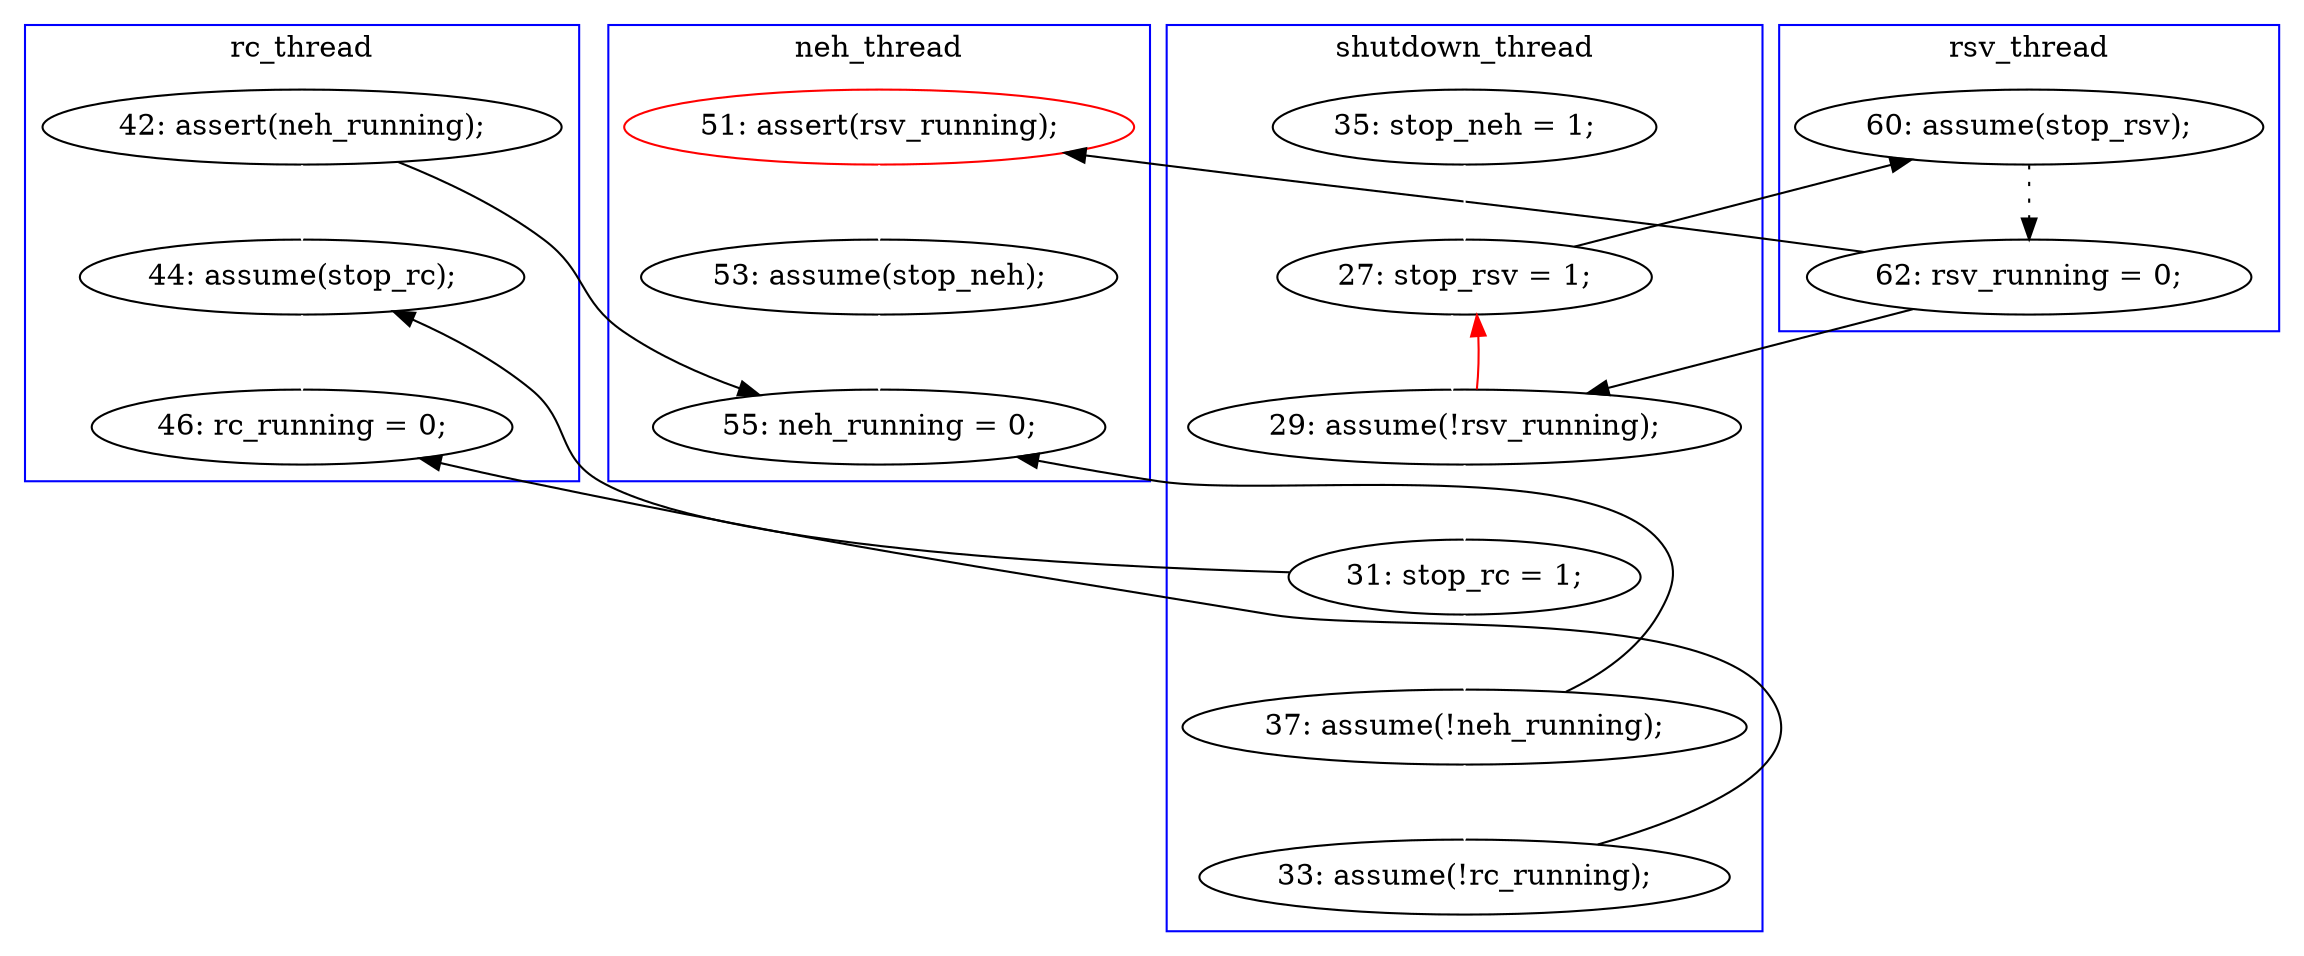 digraph Counterexample {
	11 -> 30 [color = black, style = solid, constraint = false]
	20 -> 21 [color = black, style = solid, constraint = false]
	18 -> 20 [color = black, style = dotted]
	20 -> 23 [color = black, style = solid, constraint = false]
	11 -> 35 [color = white, style = solid]
	16 -> 17 [color = white, style = solid]
	17 -> 21 [color = white, style = solid]
	27 -> 30 [color = black, style = solid, constraint = false]
	17 -> 18 [color = black, style = solid, constraint = false]
	25 -> 30 [color = white, style = solid]
	21 -> 22 [color = white, style = solid]
	23 -> 25 [color = white, style = solid]
	22 -> 27 [color = white, style = solid]
	21 -> 17 [color = red, style = solid, constraint = false]
	35 -> 37 [color = white, style = solid]
	28 -> 37 [color = black, style = solid, constraint = false]
	22 -> 35 [color = black, style = solid, constraint = false]
	27 -> 28 [color = white, style = solid]
	subgraph cluster3 {
		label = neh_thread
		color = blue
		25  [label = "53: assume(stop_neh);"]
		30  [label = "55: neh_running = 0;"]
		23  [label = "51: assert(rsv_running);", color = red]
	}
	subgraph cluster4 {
		label = rsv_thread
		color = blue
		18  [label = "60: assume(stop_rsv);"]
		20  [label = "62: rsv_running = 0;"]
	}
	subgraph cluster2 {
		label = rc_thread
		color = blue
		11  [label = "42: assert(neh_running);"]
		37  [label = "46: rc_running = 0;"]
		35  [label = "44: assume(stop_rc);"]
	}
	subgraph cluster1 {
		label = shutdown_thread
		color = blue
		22  [label = "31: stop_rc = 1;"]
		21  [label = "29: assume(!rsv_running);"]
		27  [label = "37: assume(!neh_running);"]
		16  [label = "35: stop_neh = 1;"]
		28  [label = "33: assume(!rc_running);"]
		17  [label = "27: stop_rsv = 1;"]
	}
}